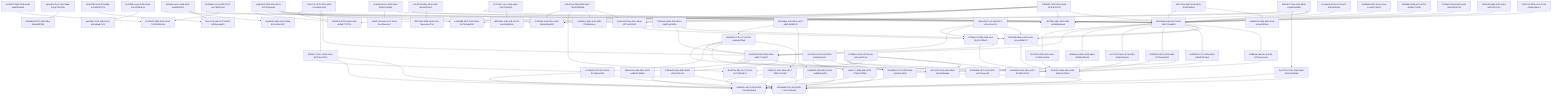 graph TD
  cc0d190f-1b99-43de-ba8d-e6a9ff9daa00 --> b57d1ef9-68b5-4045-82a0-73433090b39b
  6afac8c3-3ca7-4fcc-99ad-0c5a27612050 --> 092bb0b8-5207-4d41-8fbe-4fa8b459f284
  c3ab02f8-8e18-4ff7-b89d-a79d667d2473 --> 33ccc27d-ea93-4751-b850-9df0bebad463
  8f444e74-5dc7-425b-b7ba-d47366c63324 --> c3495a50-1f4f-42c5-85e4-fb71b83a0342
  8f444e74-5dc7-425b-b7ba-d47366c63324 --> 36d83c0c-b241-4264-b303-79ec640abdbd
  8f444e74-5dc7-425b-b7ba-d47366c63324 --> 4054ddd6-f154-4ac2-8f0b-714c37e5bc8d
  c3495a50-1f4f-42c5-85e4-fb71b83a0342 --> 36d83c0c-b241-4264-b303-79ec640abdbd
  c3495a50-1f4f-42c5-85e4-fb71b83a0342 --> 4054ddd6-f154-4ac2-8f0b-714c37e5bc8d
  8c48b65f-106d-4554-83a3-3adb8a1baf58 --> 36d83c0c-b241-4264-b303-79ec640abdbd
  8c48b65f-106d-4554-83a3-3adb8a1baf58 --> 4054ddd6-f154-4ac2-8f0b-714c37e5bc8d
  129943cf-6cb7-45b4-82e7-388fc17e586f --> 36d83c0c-b241-4264-b303-79ec640abdbd
  129943cf-6cb7-45b4-82e7-388fc17e586f --> 4054ddd6-f154-4ac2-8f0b-714c37e5bc8d
  afa11c7c-bf9d-46b8-9f30-97686743ffd6 --> 36d83c0c-b241-4264-b303-79ec640abdbd
  afa11c7c-bf9d-46b8-9f30-97686743ffd6 --> 4054ddd6-f154-4ac2-8f0b-714c37e5bc8d
  5ec075cf-72d0-41a6-b3a5-6312e56381d8 --> 36d83c0c-b241-4264-b303-79ec640abdbd
  5ec075cf-72d0-41a6-b3a5-6312e56381d8 --> 4054ddd6-f154-4ac2-8f0b-714c37e5bc8d
  5705bb49-c5be-4880-8d4b-c05b47f5c11d --> 36d83c0c-b241-4264-b303-79ec640abdbd
  5705bb49-c5be-4880-8d4b-c05b47f5c11d --> 4054ddd6-f154-4ac2-8f0b-714c37e5bc8d
  3910d833-1721-4495-954a-c8b6041cf586 --> 36d83c0c-b241-4264-b303-79ec640abdbd
  3910d833-1721-4495-954a-c8b6041cf586 --> 4054ddd6-f154-4ac2-8f0b-714c37e5bc8d
  329a38dd-2ed3-4e67-bcb9-6967123ebd19 --> 007af7dc-00f8-4a23-aafa-7e13402a691b
  329a38dd-2ed3-4e67-bcb9-6967123ebd19 --> 11e20b25-89b4-408e-934a-b581767a0a7f
  329a38dd-2ed3-4e67-bcb9-6967123ebd19 --> d058eecb-88a6-4a26-ade9-88299c989ad6
  329a38dd-2ed3-4e67-bcb9-6967123ebd19 --> ac27e769-86a4-4b7d-b28a-4a9dc06a9e6c
  329a38dd-2ed3-4e67-bcb9-6967123ebd19 --> 593443d0-4b01-4910-9ed1-f8720ae3bd86
  329a38dd-2ed3-4e67-bcb9-6967123ebd19 --> a362b299-1751-492a-8403-3db4878219e3
  329a38dd-2ed3-4e67-bcb9-6967123ebd19 --> d753a1a7-26d9-42a8-afc4-f9d7cc785a7b
  329a38dd-2ed3-4e67-bcb9-6967123ebd19 --> 6904942d-86ae-4d73-ae2c-e2cec606d617
  329a38dd-2ed3-4e67-bcb9-6967123ebd19 --> 00f88f4a-2a6d-4ccb-b4f5-3257bec3acd0
  593443d0-4b01-4910-9ed1-f8720ae3bd86 --> 4c8635c6-afda-480a-ba9f-4d9416b79934
  593443d0-4b01-4910-9ed1-f8720ae3bd86 --> c897a7fb-00c6-494c-89e9-3a1dd469cdbb
  6904942d-86ae-4d73-ae2c-e2cec606d617 --> 4c8635c6-afda-480a-ba9f-4d9416b79934
  00f88f4a-2a6d-4ccb-b4f5-3257bec3acd0 --> 4c8635c6-afda-480a-ba9f-4d9416b79934
  d753a1a7-26d9-42a8-afc4-f9d7cc785a7b --> 4c8635c6-afda-480a-ba9f-4d9416b79934
  d753a1a7-26d9-42a8-afc4-f9d7cc785a7b --> 11e20b25-89b4-408e-934a-b581767a0a7f
  a362b299-1751-492a-8403-3db4878219e3 --> 4c8635c6-afda-480a-ba9f-4d9416b79934
  007af7dc-00f8-4a23-aafa-7e13402a691b --> 4c8635c6-afda-480a-ba9f-4d9416b79934
  d058eecb-88a6-4a26-ade9-88299c989ad6 --> 4c8635c6-afda-480a-ba9f-4d9416b79934
  ac27e769-86a4-4b7d-b28a-4a9dc06a9e6c --> 4c8635c6-afda-480a-ba9f-4d9416b79934
  11e20b25-89b4-408e-934a-b581767a0a7f --> 4c8635c6-afda-480a-ba9f-4d9416b79934
  11e20b25-89b4-408e-934a-b581767a0a7f --> 94de2e7b-e42b-481c-a009-a48b02233848
  11e20b25-89b4-408e-934a-b581767a0a7f --> 5705bb49-c5be-4880-8d4b-c05b47f5c11d
  11e20b25-89b4-408e-934a-b581767a0a7f --> c897a7fb-00c6-494c-89e9-3a1dd469cdbb
  5bb83c30-731c-471f-a798-cdaab6cf20a9 --> 4c8635c6-afda-480a-ba9f-4d9416b79934
  5bb83c30-731c-471f-a798-cdaab6cf20a9 --> 11e20b25-89b4-408e-934a-b581767a0a7f
  5bb83c30-731c-471f-a798-cdaab6cf20a9 --> c3495a50-1f4f-42c5-85e4-fb71b83a0342
  5bb83c30-731c-471f-a798-cdaab6cf20a9 --> c897a7fb-00c6-494c-89e9-3a1dd469cdbb
  5bb83c30-731c-471f-a798-cdaab6cf20a9 --> 129943cf-6cb7-45b4-82e7-388fc17e586f
  8ece5a8a-406a-4c73-b407-dd636efffe44 --> 329a38dd-2ed3-4e67-bcb9-6967123ebd19
  4f049b94-9d12-46ee-96ea-1ca5e2748c62 --> 329a38dd-2ed3-4e67-bcb9-6967123ebd19
  66fbd550-38fd-4e79-b755-4693a17502fb --> 329a38dd-2ed3-4e67-bcb9-6967123ebd19
  975dfe1d-9dcd-4a92-aaf0-3d9131b26912 --> 329a38dd-2ed3-4e67-bcb9-6967123ebd19
  d2fa99ea-afac-4a6b-8461-acfbdf82350f --> 329a38dd-2ed3-4e67-bcb9-6967123ebd19
  d2fa99ea-afac-4a6b-8461-acfbdf82350f --> ca3d9c81-adb4-40e2-9d6a-8164c62a4087
  d2fa99ea-afac-4a6b-8461-acfbdf82350f --> 33ccc27d-ea93-4751-b850-9df0bebad463
  5b346a4e-a7a6-4f84-9752-4ee796d263ef --> 329a38dd-2ed3-4e67-bcb9-6967123ebd19
  5b346a4e-a7a6-4f84-9752-4ee796d263ef --> b57d1ef9-68b5-4045-82a0-73433090b39b
  f365e3bf-aa85-406f-ae68-b51d7ffce736 --> 329a38dd-2ed3-4e67-bcb9-6967123ebd19
  d7a32ebd-fe7c-40f4-892a-5f0611266a95 --> 25a4376d-ac6b-4e77-90e9-f6e412aa4ca7
  d7a32ebd-fe7c-40f4-892a-5f0611266a95 --> 329a38dd-2ed3-4e67-bcb9-6967123ebd19
  1f442533-b95e-43e9-b46f-fe54dcf296e4 --> 329a38dd-2ed3-4e67-bcb9-6967123ebd19
  1f442533-b95e-43e9-b46f-fe54dcf296e4 --> 9f212eb5-4648-4e9d-a7ac-f3ae4e5ec79d
  24337d1f-090b-4c31-b13c-43debefbdc13 --> 329a38dd-2ed3-4e67-bcb9-6967123ebd19
  23727a27-cfec-44eb-a4b0-cfc97941b5f9 --> 329a38dd-2ed3-4e67-bcb9-6967123ebd19
  23727a27-cfec-44eb-a4b0-cfc97941b5f9 --> dd26018c-1cd1-4d14-9075-4ae26545b20e
  4657144a-1de9-4ca5-819a-f154f24d3bcf --> 329a38dd-2ed3-4e67-bcb9-6967123ebd19
  4657144a-1de9-4ca5-819a-f154f24d3bcf --> ab6bb00e-563d-4d1f-a84a-dc1ce5f65b4c
  a1419b5e-cca6-425b-b62d-e2e10158d1eb --> aaef4821-2f44-43d9-97ac-d04a5bab7941
  716c0731-b975-4551-a661-412e068e1a12 --> 21a55bf0-8758-4ab3-a1a3-a85d0772707b
  716c0731-b975-4551-a661-412e068e1a12 --> 8f444e74-5dc7-425b-b7ba-d47366c63324
  716c0731-b975-4551-a661-412e068e1a12 --> 11e20b25-89b4-408e-934a-b581767a0a7f
  a270391a-1025-4a1f-9f06-43b8fa5e5e67 --> afa11c7c-bf9d-46b8-9f30-97686743ffd6
  a270391a-1025-4a1f-9f06-43b8fa5e5e67 --> 3910d833-1721-4495-954a-c8b6041cf586
  36b122ca-22dd-459f-90a7-7d285359f93d --> 3cf1d0a5-1ed4-411a-a3bf-39a9e43de893
  36b122ca-22dd-459f-90a7-7d285359f93d --> 6bc9f76e-88c0-4c72-9c4d-9c971593db7c
  36b122ca-22dd-459f-90a7-7d285359f93d --> 2eb9f0c1-9e8f-4e91-94f8-75faf2d9cbcc
  36b122ca-22dd-459f-90a7-7d285359f93d --> 2ce51a24-02ae-43ec-b6ae-05724ef50251
  cdaa2b61-01b5-42e4-812a-650794cafea0 --> 21a55bf0-8758-4ab3-a1a3-a85d0772707b
  cdaa2b61-01b5-42e4-812a-650794cafea0 --> 3cf1d0a5-1ed4-411a-a3bf-39a9e43de893
  cdaa2b61-01b5-42e4-812a-650794cafea0 --> b3a3f988-6b72-4403-8fbd-917902edd539
  cdaa2b61-01b5-42e4-812a-650794cafea0 --> 2ce51a24-02ae-43ec-b6ae-05724ef50251
  cdaa2b61-01b5-42e4-812a-650794cafea0 --> 4fc7f5be-386c-4304-9f63-a93d69ba5aad
  2738ae64-ab56-40dd-b67a-4a987ad6103b --> d753a1a7-26d9-42a8-afc4-f9d7cc785a7b
  2738ae64-ab56-40dd-b67a-4a987ad6103b --> 11e20b25-89b4-408e-934a-b581767a0a7f
  2738ae64-ab56-40dd-b67a-4a987ad6103b --> 6904942d-86ae-4d73-ae2c-e2cec606d617
  13654da4-c25d-49dc-8e57-d9813b58b7d2 --> 5bb83c30-731c-471f-a798-cdaab6cf20a9
  13654da4-c25d-49dc-8e57-d9813b58b7d2 --> 8c48b65f-106d-4554-83a3-3adb8a1baf58
  124db8ce-416b-4678-ba4c-fa2e1a0227ae --> 4c8635c6-afda-480a-ba9f-4d9416b79934
  124db8ce-416b-4678-ba4c-fa2e1a0227ae --> 04485d6d-1d73-47d4-af52-c42a7beacaf6
  124db8ce-416b-4678-ba4c-fa2e1a0227ae --> 3910d833-1721-4495-954a-c8b6041cf586
  124db8ce-416b-4678-ba4c-fa2e1a0227ae --> 6bc9f76e-88c0-4c72-9c4d-9c971593db7c
  124db8ce-416b-4678-ba4c-fa2e1a0227ae --> bc0b6090-b46e-4d0c-a467-87af03972013
  124db8ce-416b-4678-ba4c-fa2e1a0227ae --> c897a7fb-00c6-494c-89e9-3a1dd469cdbb
  bff5c9b3-74ca-4c15-b82b-b3ed48e888f4 --> 3cf1d0a5-1ed4-411a-a3bf-39a9e43de893
  bff5c9b3-74ca-4c15-b82b-b3ed48e888f4 --> 5ec075cf-72d0-41a6-b3a5-6312e56381d8
  bff5c9b3-74ca-4c15-b82b-b3ed48e888f4 --> 2ce51a24-02ae-43ec-b6ae-05724ef50251
  bff5c9b3-74ca-4c15-b82b-b3ed48e888f4 --> 329a38dd-2ed3-4e67-bcb9-6967123ebd19
  bff5c9b3-74ca-4c15-b82b-b3ed48e888f4 --> 4fc7f5be-386c-4304-9f63-a93d69ba5aad
  17bf5694-7b59-483c-8a5d-3201f63d703f --> 21a55bf0-8758-4ab3-a1a3-a85d0772707b
  17bf5694-7b59-483c-8a5d-3201f63d703f --> 3cf1d0a5-1ed4-411a-a3bf-39a9e43de893
  17bf5694-7b59-483c-8a5d-3201f63d703f --> b3a3f988-6b72-4403-8fbd-917902edd539
  17bf5694-7b59-483c-8a5d-3201f63d703f --> 2ce51a24-02ae-43ec-b6ae-05724ef50251
  17bf5694-7b59-483c-8a5d-3201f63d703f --> 4fc7f5be-386c-4304-9f63-a93d69ba5aad
  17bf5694-7b59-483c-8a5d-3201f63d703f --> 329a38dd-2ed3-4e67-bcb9-6967123ebd19
  68bcc9f3-1ec0-4afd-b110-e23a0c5efc76 --> d753a1a7-26d9-42a8-afc4-f9d7cc785a7b
  68bcc9f3-1ec0-4afd-b110-e23a0c5efc76 --> 11e20b25-89b4-408e-934a-b581767a0a7f
  68bcc9f3-1ec0-4afd-b110-e23a0c5efc76 --> 6904942d-86ae-4d73-ae2c-e2cec606d617